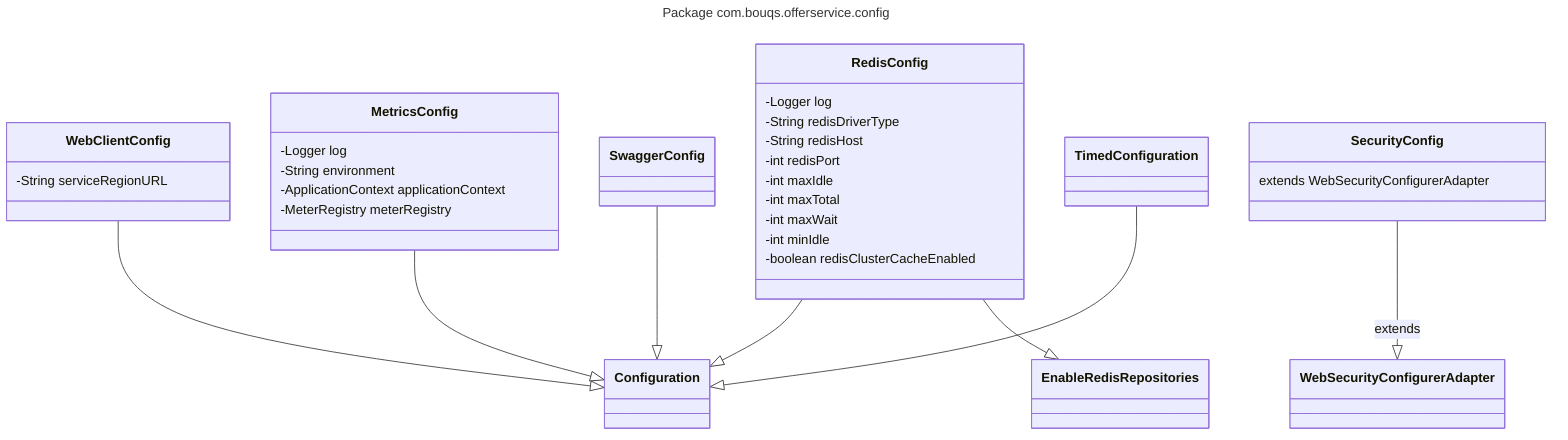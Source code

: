 ---
title: Package com.bouqs.offerservice.config
---

classDiagram
    class WebClientConfig{
        -String serviceRegionURL
    }

    class SecurityConfig{
        extends WebSecurityConfigurerAdapter
    }

    class MetricsConfig{
        -Logger log
        -String environment
        -ApplicationContext applicationContext
        -MeterRegistry meterRegistry
    }

    class RedisConfig{
        -Logger log
        -String redisDriverType
        -String redisHost
        -int redisPort
        -int maxIdle
        -int maxTotal
        -int maxWait
        -int minIdle
        -boolean redisClusterCacheEnabled
    }

    class SwaggerConfig{

    }

    class TimedConfiguration{

    }

    WebClientConfig --|> Configuration
    SecurityConfig --|> WebSecurityConfigurerAdapter: extends
    MetricsConfig --|> Configuration
    RedisConfig --|> Configuration
    RedisConfig --|> EnableRedisRepositories
    SwaggerConfig --|> Configuration
    TimedConfiguration --|> Configuration